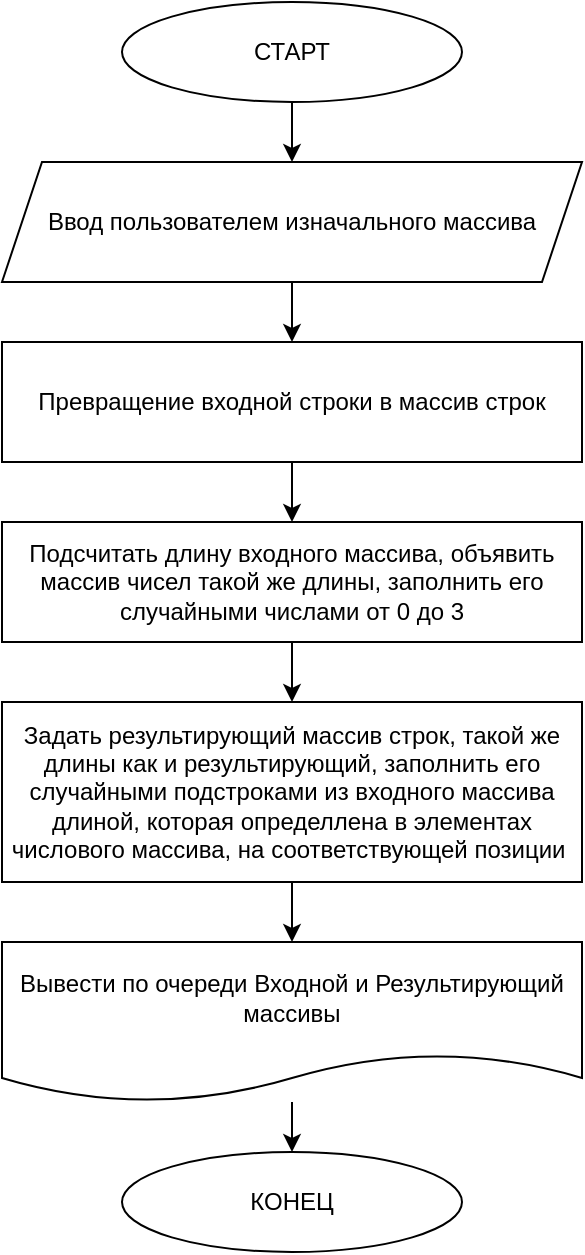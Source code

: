 <mxfile>
    <diagram id="RECo0aUJVtvj9_L1v9XY" name="Алгоритм выполнения задачи">
        <mxGraphModel dx="1247" dy="710" grid="1" gridSize="10" guides="1" tooltips="1" connect="1" arrows="1" fold="1" page="1" pageScale="1" pageWidth="827" pageHeight="1169" math="0" shadow="0">
            <root>
                <mxCell id="0"/>
                <mxCell id="1" parent="0"/>
                <mxCell id="10" value="" style="edgeStyle=none;html=1;" edge="1" parent="1" source="2" target="9">
                    <mxGeometry relative="1" as="geometry"/>
                </mxCell>
                <mxCell id="2" value="СТАРТ" style="ellipse;whiteSpace=wrap;html=1;" vertex="1" parent="1">
                    <mxGeometry x="310" width="170" height="50" as="geometry"/>
                </mxCell>
                <mxCell id="3" value="КОНЕЦ" style="ellipse;whiteSpace=wrap;html=1;" vertex="1" parent="1">
                    <mxGeometry x="310" y="575" width="170" height="50" as="geometry"/>
                </mxCell>
                <mxCell id="12" value="" style="edgeStyle=none;html=1;" edge="1" parent="1" source="9" target="11">
                    <mxGeometry relative="1" as="geometry"/>
                </mxCell>
                <mxCell id="9" value="Ввод пользователем изначального массива" style="shape=parallelogram;perimeter=parallelogramPerimeter;whiteSpace=wrap;html=1;fixedSize=1;" vertex="1" parent="1">
                    <mxGeometry x="250" y="80" width="290" height="60" as="geometry"/>
                </mxCell>
                <mxCell id="14" value="" style="edgeStyle=none;html=1;" edge="1" parent="1" source="11" target="13">
                    <mxGeometry relative="1" as="geometry"/>
                </mxCell>
                <mxCell id="11" value="Превращение входной строки в массив строк" style="whiteSpace=wrap;html=1;" vertex="1" parent="1">
                    <mxGeometry x="250" y="170" width="290" height="60" as="geometry"/>
                </mxCell>
                <mxCell id="16" value="" style="edgeStyle=none;html=1;" edge="1" parent="1" source="13" target="15">
                    <mxGeometry relative="1" as="geometry"/>
                </mxCell>
                <mxCell id="13" value="Подсчитать длину входного массива, объявить массив чисел такой же длины, заполнить его случайными числами от 0 до 3" style="whiteSpace=wrap;html=1;" vertex="1" parent="1">
                    <mxGeometry x="250" y="260" width="290" height="60" as="geometry"/>
                </mxCell>
                <mxCell id="20" value="" style="edgeStyle=none;html=1;" edge="1" parent="1" source="15" target="19">
                    <mxGeometry relative="1" as="geometry"/>
                </mxCell>
                <mxCell id="15" value="Задать результирующий массив строк, такой же длины как и результирующий, заполнить его случайными подстроками из входного массива длиной, которая определлена в элементах числового массива, на соответствующей позиции&amp;nbsp;" style="whiteSpace=wrap;html=1;" vertex="1" parent="1">
                    <mxGeometry x="250" y="350" width="290" height="90" as="geometry"/>
                </mxCell>
                <mxCell id="21" value="" style="edgeStyle=none;html=1;" edge="1" parent="1" source="19" target="3">
                    <mxGeometry relative="1" as="geometry"/>
                </mxCell>
                <mxCell id="19" value="Вывести по очереди Входной и Результирующий массивы" style="shape=document;whiteSpace=wrap;html=1;boundedLbl=1;" vertex="1" parent="1">
                    <mxGeometry x="250" y="470" width="290" height="80" as="geometry"/>
                </mxCell>
            </root>
        </mxGraphModel>
    </diagram>
</mxfile>